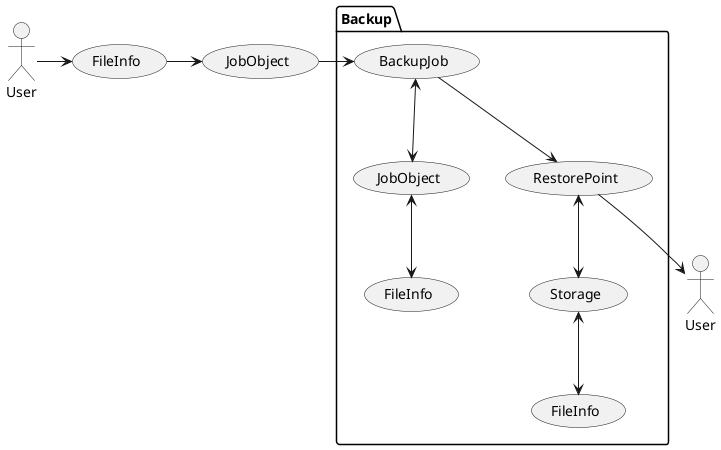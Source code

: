 ﻿@startuml

actor User as UserSender
actor User as UserTaker


package Backup {
    usecase BackupJob
    usecase JobObject
    usecase RestorePoint  
    usecase Storage
    usecase FileInfo as FileStorageInfo
    usecase FileInfo as FileJobObjectInfo
}

usecase FileInfo as FileUserInfo
usecase JobObject as JobObjectUser

BackupJob <--> JobObject
BackupJob --> RestorePoint
RestorePoint <--> Storage
Storage <--> FileStorageInfo
JobObject <--> FileJobObjectInfo

UserSender -> FileUserInfo
FileUserInfo -> JobObjectUser
JobObjectUser -> BackupJob
RestorePoint --> UserTaker

@enduml